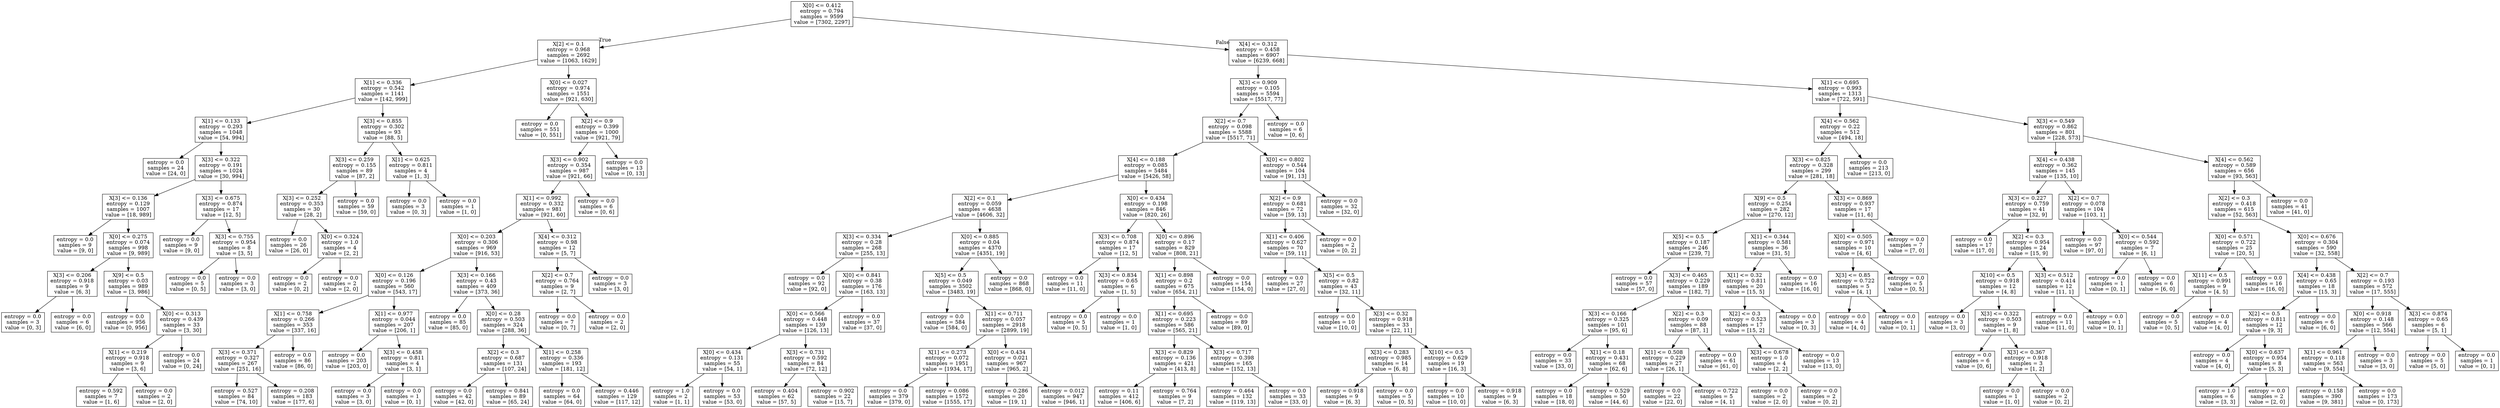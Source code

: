 digraph Tree {
node [shape=box] ;
0 [label="X[0] <= 0.412\nentropy = 0.794\nsamples = 9599\nvalue = [7302, 2297]"] ;
1 [label="X[2] <= 0.1\nentropy = 0.968\nsamples = 2692\nvalue = [1063, 1629]"] ;
0 -> 1 [labeldistance=2.5, labelangle=45, headlabel="True"] ;
2 [label="X[1] <= 0.336\nentropy = 0.542\nsamples = 1141\nvalue = [142, 999]"] ;
1 -> 2 ;
3 [label="X[1] <= 0.133\nentropy = 0.293\nsamples = 1048\nvalue = [54, 994]"] ;
2 -> 3 ;
4 [label="entropy = 0.0\nsamples = 24\nvalue = [24, 0]"] ;
3 -> 4 ;
5 [label="X[3] <= 0.322\nentropy = 0.191\nsamples = 1024\nvalue = [30, 994]"] ;
3 -> 5 ;
6 [label="X[3] <= 0.136\nentropy = 0.129\nsamples = 1007\nvalue = [18, 989]"] ;
5 -> 6 ;
7 [label="entropy = 0.0\nsamples = 9\nvalue = [9, 0]"] ;
6 -> 7 ;
8 [label="X[0] <= 0.275\nentropy = 0.074\nsamples = 998\nvalue = [9, 989]"] ;
6 -> 8 ;
9 [label="X[3] <= 0.206\nentropy = 0.918\nsamples = 9\nvalue = [6, 3]"] ;
8 -> 9 ;
10 [label="entropy = 0.0\nsamples = 3\nvalue = [0, 3]"] ;
9 -> 10 ;
11 [label="entropy = 0.0\nsamples = 6\nvalue = [6, 0]"] ;
9 -> 11 ;
12 [label="X[9] <= 0.5\nentropy = 0.03\nsamples = 989\nvalue = [3, 986]"] ;
8 -> 12 ;
13 [label="entropy = 0.0\nsamples = 956\nvalue = [0, 956]"] ;
12 -> 13 ;
14 [label="X[0] <= 0.313\nentropy = 0.439\nsamples = 33\nvalue = [3, 30]"] ;
12 -> 14 ;
15 [label="X[1] <= 0.219\nentropy = 0.918\nsamples = 9\nvalue = [3, 6]"] ;
14 -> 15 ;
16 [label="entropy = 0.592\nsamples = 7\nvalue = [1, 6]"] ;
15 -> 16 ;
17 [label="entropy = 0.0\nsamples = 2\nvalue = [2, 0]"] ;
15 -> 17 ;
18 [label="entropy = 0.0\nsamples = 24\nvalue = [0, 24]"] ;
14 -> 18 ;
19 [label="X[3] <= 0.675\nentropy = 0.874\nsamples = 17\nvalue = [12, 5]"] ;
5 -> 19 ;
20 [label="entropy = 0.0\nsamples = 9\nvalue = [9, 0]"] ;
19 -> 20 ;
21 [label="X[3] <= 0.755\nentropy = 0.954\nsamples = 8\nvalue = [3, 5]"] ;
19 -> 21 ;
22 [label="entropy = 0.0\nsamples = 5\nvalue = [0, 5]"] ;
21 -> 22 ;
23 [label="entropy = 0.0\nsamples = 3\nvalue = [3, 0]"] ;
21 -> 23 ;
24 [label="X[3] <= 0.855\nentropy = 0.302\nsamples = 93\nvalue = [88, 5]"] ;
2 -> 24 ;
25 [label="X[3] <= 0.259\nentropy = 0.155\nsamples = 89\nvalue = [87, 2]"] ;
24 -> 25 ;
26 [label="X[3] <= 0.252\nentropy = 0.353\nsamples = 30\nvalue = [28, 2]"] ;
25 -> 26 ;
27 [label="entropy = 0.0\nsamples = 26\nvalue = [26, 0]"] ;
26 -> 27 ;
28 [label="X[0] <= 0.324\nentropy = 1.0\nsamples = 4\nvalue = [2, 2]"] ;
26 -> 28 ;
29 [label="entropy = 0.0\nsamples = 2\nvalue = [0, 2]"] ;
28 -> 29 ;
30 [label="entropy = 0.0\nsamples = 2\nvalue = [2, 0]"] ;
28 -> 30 ;
31 [label="entropy = 0.0\nsamples = 59\nvalue = [59, 0]"] ;
25 -> 31 ;
32 [label="X[1] <= 0.625\nentropy = 0.811\nsamples = 4\nvalue = [1, 3]"] ;
24 -> 32 ;
33 [label="entropy = 0.0\nsamples = 3\nvalue = [0, 3]"] ;
32 -> 33 ;
34 [label="entropy = 0.0\nsamples = 1\nvalue = [1, 0]"] ;
32 -> 34 ;
35 [label="X[0] <= 0.027\nentropy = 0.974\nsamples = 1551\nvalue = [921, 630]"] ;
1 -> 35 ;
36 [label="entropy = 0.0\nsamples = 551\nvalue = [0, 551]"] ;
35 -> 36 ;
37 [label="X[2] <= 0.9\nentropy = 0.399\nsamples = 1000\nvalue = [921, 79]"] ;
35 -> 37 ;
38 [label="X[3] <= 0.902\nentropy = 0.354\nsamples = 987\nvalue = [921, 66]"] ;
37 -> 38 ;
39 [label="X[1] <= 0.992\nentropy = 0.332\nsamples = 981\nvalue = [921, 60]"] ;
38 -> 39 ;
40 [label="X[0] <= 0.203\nentropy = 0.306\nsamples = 969\nvalue = [916, 53]"] ;
39 -> 40 ;
41 [label="X[0] <= 0.126\nentropy = 0.196\nsamples = 560\nvalue = [543, 17]"] ;
40 -> 41 ;
42 [label="X[1] <= 0.758\nentropy = 0.266\nsamples = 353\nvalue = [337, 16]"] ;
41 -> 42 ;
43 [label="X[3] <= 0.371\nentropy = 0.327\nsamples = 267\nvalue = [251, 16]"] ;
42 -> 43 ;
44 [label="entropy = 0.527\nsamples = 84\nvalue = [74, 10]"] ;
43 -> 44 ;
45 [label="entropy = 0.208\nsamples = 183\nvalue = [177, 6]"] ;
43 -> 45 ;
46 [label="entropy = 0.0\nsamples = 86\nvalue = [86, 0]"] ;
42 -> 46 ;
47 [label="X[1] <= 0.977\nentropy = 0.044\nsamples = 207\nvalue = [206, 1]"] ;
41 -> 47 ;
48 [label="entropy = 0.0\nsamples = 203\nvalue = [203, 0]"] ;
47 -> 48 ;
49 [label="X[3] <= 0.458\nentropy = 0.811\nsamples = 4\nvalue = [3, 1]"] ;
47 -> 49 ;
50 [label="entropy = 0.0\nsamples = 3\nvalue = [3, 0]"] ;
49 -> 50 ;
51 [label="entropy = 0.0\nsamples = 1\nvalue = [0, 1]"] ;
49 -> 51 ;
52 [label="X[3] <= 0.166\nentropy = 0.43\nsamples = 409\nvalue = [373, 36]"] ;
40 -> 52 ;
53 [label="entropy = 0.0\nsamples = 85\nvalue = [85, 0]"] ;
52 -> 53 ;
54 [label="X[0] <= 0.28\nentropy = 0.503\nsamples = 324\nvalue = [288, 36]"] ;
52 -> 54 ;
55 [label="X[2] <= 0.3\nentropy = 0.687\nsamples = 131\nvalue = [107, 24]"] ;
54 -> 55 ;
56 [label="entropy = 0.0\nsamples = 42\nvalue = [42, 0]"] ;
55 -> 56 ;
57 [label="entropy = 0.841\nsamples = 89\nvalue = [65, 24]"] ;
55 -> 57 ;
58 [label="X[1] <= 0.258\nentropy = 0.336\nsamples = 193\nvalue = [181, 12]"] ;
54 -> 58 ;
59 [label="entropy = 0.0\nsamples = 64\nvalue = [64, 0]"] ;
58 -> 59 ;
60 [label="entropy = 0.446\nsamples = 129\nvalue = [117, 12]"] ;
58 -> 60 ;
61 [label="X[4] <= 0.312\nentropy = 0.98\nsamples = 12\nvalue = [5, 7]"] ;
39 -> 61 ;
62 [label="X[2] <= 0.7\nentropy = 0.764\nsamples = 9\nvalue = [2, 7]"] ;
61 -> 62 ;
63 [label="entropy = 0.0\nsamples = 7\nvalue = [0, 7]"] ;
62 -> 63 ;
64 [label="entropy = 0.0\nsamples = 2\nvalue = [2, 0]"] ;
62 -> 64 ;
65 [label="entropy = 0.0\nsamples = 3\nvalue = [3, 0]"] ;
61 -> 65 ;
66 [label="entropy = 0.0\nsamples = 6\nvalue = [0, 6]"] ;
38 -> 66 ;
67 [label="entropy = 0.0\nsamples = 13\nvalue = [0, 13]"] ;
37 -> 67 ;
68 [label="X[4] <= 0.312\nentropy = 0.458\nsamples = 6907\nvalue = [6239, 668]"] ;
0 -> 68 [labeldistance=2.5, labelangle=-45, headlabel="False"] ;
69 [label="X[3] <= 0.909\nentropy = 0.105\nsamples = 5594\nvalue = [5517, 77]"] ;
68 -> 69 ;
70 [label="X[2] <= 0.7\nentropy = 0.098\nsamples = 5588\nvalue = [5517, 71]"] ;
69 -> 70 ;
71 [label="X[4] <= 0.188\nentropy = 0.085\nsamples = 5484\nvalue = [5426, 58]"] ;
70 -> 71 ;
72 [label="X[2] <= 0.1\nentropy = 0.059\nsamples = 4638\nvalue = [4606, 32]"] ;
71 -> 72 ;
73 [label="X[3] <= 0.334\nentropy = 0.28\nsamples = 268\nvalue = [255, 13]"] ;
72 -> 73 ;
74 [label="entropy = 0.0\nsamples = 92\nvalue = [92, 0]"] ;
73 -> 74 ;
75 [label="X[0] <= 0.841\nentropy = 0.38\nsamples = 176\nvalue = [163, 13]"] ;
73 -> 75 ;
76 [label="X[0] <= 0.566\nentropy = 0.448\nsamples = 139\nvalue = [126, 13]"] ;
75 -> 76 ;
77 [label="X[0] <= 0.434\nentropy = 0.131\nsamples = 55\nvalue = [54, 1]"] ;
76 -> 77 ;
78 [label="entropy = 1.0\nsamples = 2\nvalue = [1, 1]"] ;
77 -> 78 ;
79 [label="entropy = 0.0\nsamples = 53\nvalue = [53, 0]"] ;
77 -> 79 ;
80 [label="X[3] <= 0.731\nentropy = 0.592\nsamples = 84\nvalue = [72, 12]"] ;
76 -> 80 ;
81 [label="entropy = 0.404\nsamples = 62\nvalue = [57, 5]"] ;
80 -> 81 ;
82 [label="entropy = 0.902\nsamples = 22\nvalue = [15, 7]"] ;
80 -> 82 ;
83 [label="entropy = 0.0\nsamples = 37\nvalue = [37, 0]"] ;
75 -> 83 ;
84 [label="X[0] <= 0.885\nentropy = 0.04\nsamples = 4370\nvalue = [4351, 19]"] ;
72 -> 84 ;
85 [label="X[5] <= 0.5\nentropy = 0.049\nsamples = 3502\nvalue = [3483, 19]"] ;
84 -> 85 ;
86 [label="entropy = 0.0\nsamples = 584\nvalue = [584, 0]"] ;
85 -> 86 ;
87 [label="X[1] <= 0.711\nentropy = 0.057\nsamples = 2918\nvalue = [2899, 19]"] ;
85 -> 87 ;
88 [label="X[1] <= 0.273\nentropy = 0.072\nsamples = 1951\nvalue = [1934, 17]"] ;
87 -> 88 ;
89 [label="entropy = 0.0\nsamples = 379\nvalue = [379, 0]"] ;
88 -> 89 ;
90 [label="entropy = 0.086\nsamples = 1572\nvalue = [1555, 17]"] ;
88 -> 90 ;
91 [label="X[0] <= 0.434\nentropy = 0.021\nsamples = 967\nvalue = [965, 2]"] ;
87 -> 91 ;
92 [label="entropy = 0.286\nsamples = 20\nvalue = [19, 1]"] ;
91 -> 92 ;
93 [label="entropy = 0.012\nsamples = 947\nvalue = [946, 1]"] ;
91 -> 93 ;
94 [label="entropy = 0.0\nsamples = 868\nvalue = [868, 0]"] ;
84 -> 94 ;
95 [label="X[0] <= 0.434\nentropy = 0.198\nsamples = 846\nvalue = [820, 26]"] ;
71 -> 95 ;
96 [label="X[3] <= 0.708\nentropy = 0.874\nsamples = 17\nvalue = [12, 5]"] ;
95 -> 96 ;
97 [label="entropy = 0.0\nsamples = 11\nvalue = [11, 0]"] ;
96 -> 97 ;
98 [label="X[3] <= 0.834\nentropy = 0.65\nsamples = 6\nvalue = [1, 5]"] ;
96 -> 98 ;
99 [label="entropy = 0.0\nsamples = 5\nvalue = [0, 5]"] ;
98 -> 99 ;
100 [label="entropy = 0.0\nsamples = 1\nvalue = [1, 0]"] ;
98 -> 100 ;
101 [label="X[0] <= 0.896\nentropy = 0.17\nsamples = 829\nvalue = [808, 21]"] ;
95 -> 101 ;
102 [label="X[1] <= 0.898\nentropy = 0.2\nsamples = 675\nvalue = [654, 21]"] ;
101 -> 102 ;
103 [label="X[1] <= 0.695\nentropy = 0.223\nsamples = 586\nvalue = [565, 21]"] ;
102 -> 103 ;
104 [label="X[3] <= 0.829\nentropy = 0.136\nsamples = 421\nvalue = [413, 8]"] ;
103 -> 104 ;
105 [label="entropy = 0.11\nsamples = 412\nvalue = [406, 6]"] ;
104 -> 105 ;
106 [label="entropy = 0.764\nsamples = 9\nvalue = [7, 2]"] ;
104 -> 106 ;
107 [label="X[3] <= 0.717\nentropy = 0.398\nsamples = 165\nvalue = [152, 13]"] ;
103 -> 107 ;
108 [label="entropy = 0.464\nsamples = 132\nvalue = [119, 13]"] ;
107 -> 108 ;
109 [label="entropy = 0.0\nsamples = 33\nvalue = [33, 0]"] ;
107 -> 109 ;
110 [label="entropy = 0.0\nsamples = 89\nvalue = [89, 0]"] ;
102 -> 110 ;
111 [label="entropy = 0.0\nsamples = 154\nvalue = [154, 0]"] ;
101 -> 111 ;
112 [label="X[0] <= 0.802\nentropy = 0.544\nsamples = 104\nvalue = [91, 13]"] ;
70 -> 112 ;
113 [label="X[2] <= 0.9\nentropy = 0.681\nsamples = 72\nvalue = [59, 13]"] ;
112 -> 113 ;
114 [label="X[1] <= 0.406\nentropy = 0.627\nsamples = 70\nvalue = [59, 11]"] ;
113 -> 114 ;
115 [label="entropy = 0.0\nsamples = 27\nvalue = [27, 0]"] ;
114 -> 115 ;
116 [label="X[5] <= 0.5\nentropy = 0.82\nsamples = 43\nvalue = [32, 11]"] ;
114 -> 116 ;
117 [label="entropy = 0.0\nsamples = 10\nvalue = [10, 0]"] ;
116 -> 117 ;
118 [label="X[3] <= 0.32\nentropy = 0.918\nsamples = 33\nvalue = [22, 11]"] ;
116 -> 118 ;
119 [label="X[3] <= 0.283\nentropy = 0.985\nsamples = 14\nvalue = [6, 8]"] ;
118 -> 119 ;
120 [label="entropy = 0.918\nsamples = 9\nvalue = [6, 3]"] ;
119 -> 120 ;
121 [label="entropy = 0.0\nsamples = 5\nvalue = [0, 5]"] ;
119 -> 121 ;
122 [label="X[10] <= 0.5\nentropy = 0.629\nsamples = 19\nvalue = [16, 3]"] ;
118 -> 122 ;
123 [label="entropy = 0.0\nsamples = 10\nvalue = [10, 0]"] ;
122 -> 123 ;
124 [label="entropy = 0.918\nsamples = 9\nvalue = [6, 3]"] ;
122 -> 124 ;
125 [label="entropy = 0.0\nsamples = 2\nvalue = [0, 2]"] ;
113 -> 125 ;
126 [label="entropy = 0.0\nsamples = 32\nvalue = [32, 0]"] ;
112 -> 126 ;
127 [label="entropy = 0.0\nsamples = 6\nvalue = [0, 6]"] ;
69 -> 127 ;
128 [label="X[1] <= 0.695\nentropy = 0.993\nsamples = 1313\nvalue = [722, 591]"] ;
68 -> 128 ;
129 [label="X[4] <= 0.562\nentropy = 0.22\nsamples = 512\nvalue = [494, 18]"] ;
128 -> 129 ;
130 [label="X[3] <= 0.825\nentropy = 0.328\nsamples = 299\nvalue = [281, 18]"] ;
129 -> 130 ;
131 [label="X[9] <= 0.5\nentropy = 0.254\nsamples = 282\nvalue = [270, 12]"] ;
130 -> 131 ;
132 [label="X[5] <= 0.5\nentropy = 0.187\nsamples = 246\nvalue = [239, 7]"] ;
131 -> 132 ;
133 [label="entropy = 0.0\nsamples = 57\nvalue = [57, 0]"] ;
132 -> 133 ;
134 [label="X[3] <= 0.465\nentropy = 0.229\nsamples = 189\nvalue = [182, 7]"] ;
132 -> 134 ;
135 [label="X[3] <= 0.166\nentropy = 0.325\nsamples = 101\nvalue = [95, 6]"] ;
134 -> 135 ;
136 [label="entropy = 0.0\nsamples = 33\nvalue = [33, 0]"] ;
135 -> 136 ;
137 [label="X[1] <= 0.18\nentropy = 0.431\nsamples = 68\nvalue = [62, 6]"] ;
135 -> 137 ;
138 [label="entropy = 0.0\nsamples = 18\nvalue = [18, 0]"] ;
137 -> 138 ;
139 [label="entropy = 0.529\nsamples = 50\nvalue = [44, 6]"] ;
137 -> 139 ;
140 [label="X[2] <= 0.3\nentropy = 0.09\nsamples = 88\nvalue = [87, 1]"] ;
134 -> 140 ;
141 [label="X[1] <= 0.508\nentropy = 0.229\nsamples = 27\nvalue = [26, 1]"] ;
140 -> 141 ;
142 [label="entropy = 0.0\nsamples = 22\nvalue = [22, 0]"] ;
141 -> 142 ;
143 [label="entropy = 0.722\nsamples = 5\nvalue = [4, 1]"] ;
141 -> 143 ;
144 [label="entropy = 0.0\nsamples = 61\nvalue = [61, 0]"] ;
140 -> 144 ;
145 [label="X[1] <= 0.344\nentropy = 0.581\nsamples = 36\nvalue = [31, 5]"] ;
131 -> 145 ;
146 [label="X[1] <= 0.32\nentropy = 0.811\nsamples = 20\nvalue = [15, 5]"] ;
145 -> 146 ;
147 [label="X[2] <= 0.3\nentropy = 0.523\nsamples = 17\nvalue = [15, 2]"] ;
146 -> 147 ;
148 [label="X[3] <= 0.678\nentropy = 1.0\nsamples = 4\nvalue = [2, 2]"] ;
147 -> 148 ;
149 [label="entropy = 0.0\nsamples = 2\nvalue = [2, 0]"] ;
148 -> 149 ;
150 [label="entropy = 0.0\nsamples = 2\nvalue = [0, 2]"] ;
148 -> 150 ;
151 [label="entropy = 0.0\nsamples = 13\nvalue = [13, 0]"] ;
147 -> 151 ;
152 [label="entropy = 0.0\nsamples = 3\nvalue = [0, 3]"] ;
146 -> 152 ;
153 [label="entropy = 0.0\nsamples = 16\nvalue = [16, 0]"] ;
145 -> 153 ;
154 [label="X[3] <= 0.869\nentropy = 0.937\nsamples = 17\nvalue = [11, 6]"] ;
130 -> 154 ;
155 [label="X[0] <= 0.505\nentropy = 0.971\nsamples = 10\nvalue = [4, 6]"] ;
154 -> 155 ;
156 [label="X[3] <= 0.85\nentropy = 0.722\nsamples = 5\nvalue = [4, 1]"] ;
155 -> 156 ;
157 [label="entropy = 0.0\nsamples = 4\nvalue = [4, 0]"] ;
156 -> 157 ;
158 [label="entropy = 0.0\nsamples = 1\nvalue = [0, 1]"] ;
156 -> 158 ;
159 [label="entropy = 0.0\nsamples = 5\nvalue = [0, 5]"] ;
155 -> 159 ;
160 [label="entropy = 0.0\nsamples = 7\nvalue = [7, 0]"] ;
154 -> 160 ;
161 [label="entropy = 0.0\nsamples = 213\nvalue = [213, 0]"] ;
129 -> 161 ;
162 [label="X[3] <= 0.549\nentropy = 0.862\nsamples = 801\nvalue = [228, 573]"] ;
128 -> 162 ;
163 [label="X[4] <= 0.438\nentropy = 0.362\nsamples = 145\nvalue = [135, 10]"] ;
162 -> 163 ;
164 [label="X[3] <= 0.227\nentropy = 0.759\nsamples = 41\nvalue = [32, 9]"] ;
163 -> 164 ;
165 [label="entropy = 0.0\nsamples = 17\nvalue = [17, 0]"] ;
164 -> 165 ;
166 [label="X[2] <= 0.3\nentropy = 0.954\nsamples = 24\nvalue = [15, 9]"] ;
164 -> 166 ;
167 [label="X[10] <= 0.5\nentropy = 0.918\nsamples = 12\nvalue = [4, 8]"] ;
166 -> 167 ;
168 [label="entropy = 0.0\nsamples = 3\nvalue = [3, 0]"] ;
167 -> 168 ;
169 [label="X[3] <= 0.322\nentropy = 0.503\nsamples = 9\nvalue = [1, 8]"] ;
167 -> 169 ;
170 [label="entropy = 0.0\nsamples = 6\nvalue = [0, 6]"] ;
169 -> 170 ;
171 [label="X[3] <= 0.367\nentropy = 0.918\nsamples = 3\nvalue = [1, 2]"] ;
169 -> 171 ;
172 [label="entropy = 0.0\nsamples = 1\nvalue = [1, 0]"] ;
171 -> 172 ;
173 [label="entropy = 0.0\nsamples = 2\nvalue = [0, 2]"] ;
171 -> 173 ;
174 [label="X[3] <= 0.512\nentropy = 0.414\nsamples = 12\nvalue = [11, 1]"] ;
166 -> 174 ;
175 [label="entropy = 0.0\nsamples = 11\nvalue = [11, 0]"] ;
174 -> 175 ;
176 [label="entropy = 0.0\nsamples = 1\nvalue = [0, 1]"] ;
174 -> 176 ;
177 [label="X[2] <= 0.7\nentropy = 0.078\nsamples = 104\nvalue = [103, 1]"] ;
163 -> 177 ;
178 [label="entropy = 0.0\nsamples = 97\nvalue = [97, 0]"] ;
177 -> 178 ;
179 [label="X[0] <= 0.544\nentropy = 0.592\nsamples = 7\nvalue = [6, 1]"] ;
177 -> 179 ;
180 [label="entropy = 0.0\nsamples = 1\nvalue = [0, 1]"] ;
179 -> 180 ;
181 [label="entropy = 0.0\nsamples = 6\nvalue = [6, 0]"] ;
179 -> 181 ;
182 [label="X[4] <= 0.562\nentropy = 0.589\nsamples = 656\nvalue = [93, 563]"] ;
162 -> 182 ;
183 [label="X[2] <= 0.3\nentropy = 0.418\nsamples = 615\nvalue = [52, 563]"] ;
182 -> 183 ;
184 [label="X[0] <= 0.571\nentropy = 0.722\nsamples = 25\nvalue = [20, 5]"] ;
183 -> 184 ;
185 [label="X[11] <= 0.5\nentropy = 0.991\nsamples = 9\nvalue = [4, 5]"] ;
184 -> 185 ;
186 [label="entropy = 0.0\nsamples = 5\nvalue = [0, 5]"] ;
185 -> 186 ;
187 [label="entropy = 0.0\nsamples = 4\nvalue = [4, 0]"] ;
185 -> 187 ;
188 [label="entropy = 0.0\nsamples = 16\nvalue = [16, 0]"] ;
184 -> 188 ;
189 [label="X[0] <= 0.676\nentropy = 0.304\nsamples = 590\nvalue = [32, 558]"] ;
183 -> 189 ;
190 [label="X[4] <= 0.438\nentropy = 0.65\nsamples = 18\nvalue = [15, 3]"] ;
189 -> 190 ;
191 [label="X[2] <= 0.5\nentropy = 0.811\nsamples = 12\nvalue = [9, 3]"] ;
190 -> 191 ;
192 [label="entropy = 0.0\nsamples = 4\nvalue = [4, 0]"] ;
191 -> 192 ;
193 [label="X[0] <= 0.637\nentropy = 0.954\nsamples = 8\nvalue = [5, 3]"] ;
191 -> 193 ;
194 [label="entropy = 1.0\nsamples = 6\nvalue = [3, 3]"] ;
193 -> 194 ;
195 [label="entropy = 0.0\nsamples = 2\nvalue = [2, 0]"] ;
193 -> 195 ;
196 [label="entropy = 0.0\nsamples = 6\nvalue = [6, 0]"] ;
190 -> 196 ;
197 [label="X[2] <= 0.7\nentropy = 0.193\nsamples = 572\nvalue = [17, 555]"] ;
189 -> 197 ;
198 [label="X[0] <= 0.918\nentropy = 0.148\nsamples = 566\nvalue = [12, 554]"] ;
197 -> 198 ;
199 [label="X[1] <= 0.961\nentropy = 0.118\nsamples = 563\nvalue = [9, 554]"] ;
198 -> 199 ;
200 [label="entropy = 0.158\nsamples = 390\nvalue = [9, 381]"] ;
199 -> 200 ;
201 [label="entropy = 0.0\nsamples = 173\nvalue = [0, 173]"] ;
199 -> 201 ;
202 [label="entropy = 0.0\nsamples = 3\nvalue = [3, 0]"] ;
198 -> 202 ;
203 [label="X[3] <= 0.874\nentropy = 0.65\nsamples = 6\nvalue = [5, 1]"] ;
197 -> 203 ;
204 [label="entropy = 0.0\nsamples = 5\nvalue = [5, 0]"] ;
203 -> 204 ;
205 [label="entropy = 0.0\nsamples = 1\nvalue = [0, 1]"] ;
203 -> 205 ;
206 [label="entropy = 0.0\nsamples = 41\nvalue = [41, 0]"] ;
182 -> 206 ;
}